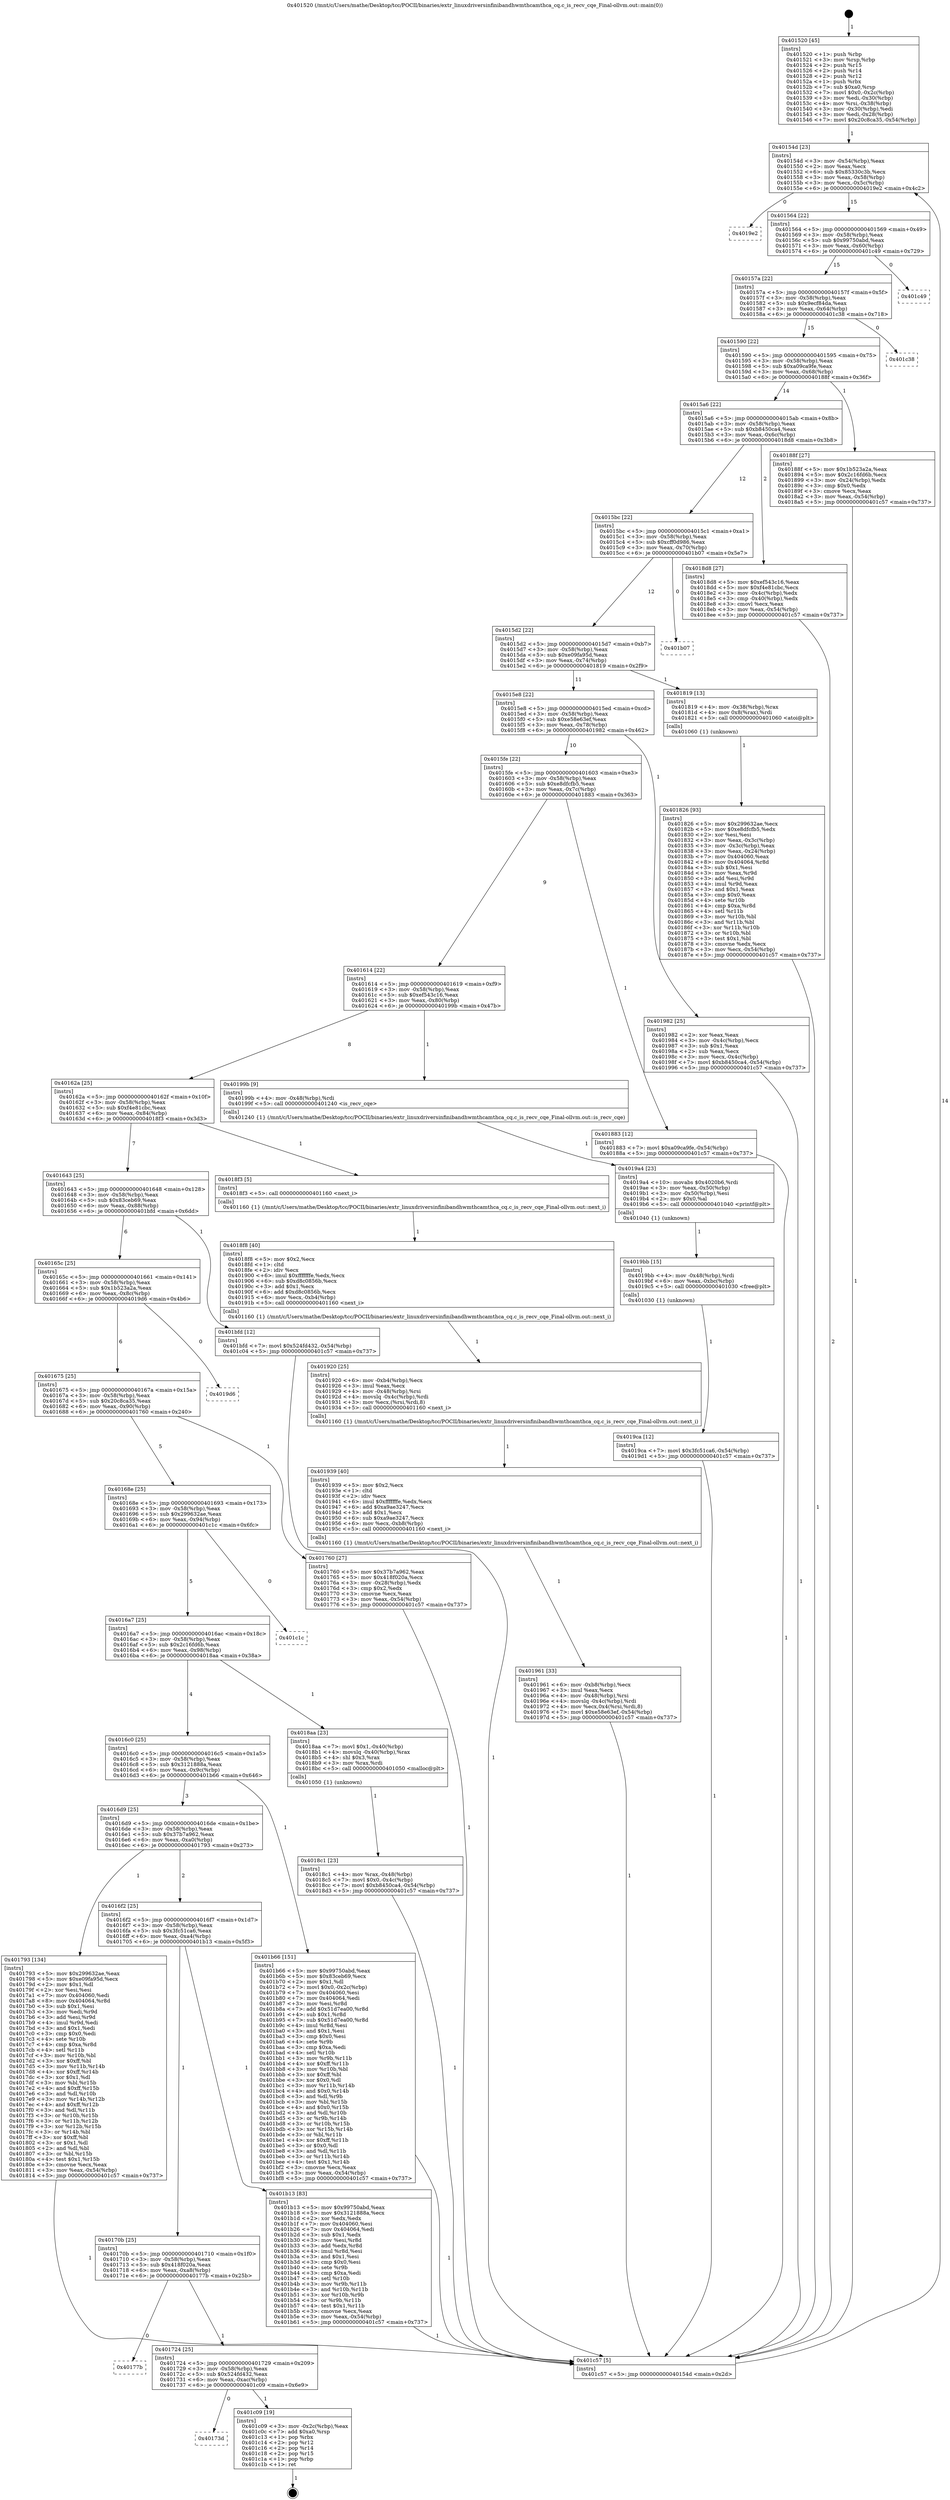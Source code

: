 digraph "0x401520" {
  label = "0x401520 (/mnt/c/Users/mathe/Desktop/tcc/POCII/binaries/extr_linuxdriversinfinibandhwmthcamthca_cq.c_is_recv_cqe_Final-ollvm.out::main(0))"
  labelloc = "t"
  node[shape=record]

  Entry [label="",width=0.3,height=0.3,shape=circle,fillcolor=black,style=filled]
  "0x40154d" [label="{
     0x40154d [23]\l
     | [instrs]\l
     &nbsp;&nbsp;0x40154d \<+3\>: mov -0x54(%rbp),%eax\l
     &nbsp;&nbsp;0x401550 \<+2\>: mov %eax,%ecx\l
     &nbsp;&nbsp;0x401552 \<+6\>: sub $0x85330c3b,%ecx\l
     &nbsp;&nbsp;0x401558 \<+3\>: mov %eax,-0x58(%rbp)\l
     &nbsp;&nbsp;0x40155b \<+3\>: mov %ecx,-0x5c(%rbp)\l
     &nbsp;&nbsp;0x40155e \<+6\>: je 00000000004019e2 \<main+0x4c2\>\l
  }"]
  "0x4019e2" [label="{
     0x4019e2\l
  }", style=dashed]
  "0x401564" [label="{
     0x401564 [22]\l
     | [instrs]\l
     &nbsp;&nbsp;0x401564 \<+5\>: jmp 0000000000401569 \<main+0x49\>\l
     &nbsp;&nbsp;0x401569 \<+3\>: mov -0x58(%rbp),%eax\l
     &nbsp;&nbsp;0x40156c \<+5\>: sub $0x99750abd,%eax\l
     &nbsp;&nbsp;0x401571 \<+3\>: mov %eax,-0x60(%rbp)\l
     &nbsp;&nbsp;0x401574 \<+6\>: je 0000000000401c49 \<main+0x729\>\l
  }"]
  Exit [label="",width=0.3,height=0.3,shape=circle,fillcolor=black,style=filled,peripheries=2]
  "0x401c49" [label="{
     0x401c49\l
  }", style=dashed]
  "0x40157a" [label="{
     0x40157a [22]\l
     | [instrs]\l
     &nbsp;&nbsp;0x40157a \<+5\>: jmp 000000000040157f \<main+0x5f\>\l
     &nbsp;&nbsp;0x40157f \<+3\>: mov -0x58(%rbp),%eax\l
     &nbsp;&nbsp;0x401582 \<+5\>: sub $0x9ecf84da,%eax\l
     &nbsp;&nbsp;0x401587 \<+3\>: mov %eax,-0x64(%rbp)\l
     &nbsp;&nbsp;0x40158a \<+6\>: je 0000000000401c38 \<main+0x718\>\l
  }"]
  "0x40173d" [label="{
     0x40173d\l
  }", style=dashed]
  "0x401c38" [label="{
     0x401c38\l
  }", style=dashed]
  "0x401590" [label="{
     0x401590 [22]\l
     | [instrs]\l
     &nbsp;&nbsp;0x401590 \<+5\>: jmp 0000000000401595 \<main+0x75\>\l
     &nbsp;&nbsp;0x401595 \<+3\>: mov -0x58(%rbp),%eax\l
     &nbsp;&nbsp;0x401598 \<+5\>: sub $0xa09ca9fe,%eax\l
     &nbsp;&nbsp;0x40159d \<+3\>: mov %eax,-0x68(%rbp)\l
     &nbsp;&nbsp;0x4015a0 \<+6\>: je 000000000040188f \<main+0x36f\>\l
  }"]
  "0x401c09" [label="{
     0x401c09 [19]\l
     | [instrs]\l
     &nbsp;&nbsp;0x401c09 \<+3\>: mov -0x2c(%rbp),%eax\l
     &nbsp;&nbsp;0x401c0c \<+7\>: add $0xa0,%rsp\l
     &nbsp;&nbsp;0x401c13 \<+1\>: pop %rbx\l
     &nbsp;&nbsp;0x401c14 \<+2\>: pop %r12\l
     &nbsp;&nbsp;0x401c16 \<+2\>: pop %r14\l
     &nbsp;&nbsp;0x401c18 \<+2\>: pop %r15\l
     &nbsp;&nbsp;0x401c1a \<+1\>: pop %rbp\l
     &nbsp;&nbsp;0x401c1b \<+1\>: ret\l
  }"]
  "0x40188f" [label="{
     0x40188f [27]\l
     | [instrs]\l
     &nbsp;&nbsp;0x40188f \<+5\>: mov $0x1b523a2a,%eax\l
     &nbsp;&nbsp;0x401894 \<+5\>: mov $0x2c16fd6b,%ecx\l
     &nbsp;&nbsp;0x401899 \<+3\>: mov -0x24(%rbp),%edx\l
     &nbsp;&nbsp;0x40189c \<+3\>: cmp $0x0,%edx\l
     &nbsp;&nbsp;0x40189f \<+3\>: cmove %ecx,%eax\l
     &nbsp;&nbsp;0x4018a2 \<+3\>: mov %eax,-0x54(%rbp)\l
     &nbsp;&nbsp;0x4018a5 \<+5\>: jmp 0000000000401c57 \<main+0x737\>\l
  }"]
  "0x4015a6" [label="{
     0x4015a6 [22]\l
     | [instrs]\l
     &nbsp;&nbsp;0x4015a6 \<+5\>: jmp 00000000004015ab \<main+0x8b\>\l
     &nbsp;&nbsp;0x4015ab \<+3\>: mov -0x58(%rbp),%eax\l
     &nbsp;&nbsp;0x4015ae \<+5\>: sub $0xb8450ca4,%eax\l
     &nbsp;&nbsp;0x4015b3 \<+3\>: mov %eax,-0x6c(%rbp)\l
     &nbsp;&nbsp;0x4015b6 \<+6\>: je 00000000004018d8 \<main+0x3b8\>\l
  }"]
  "0x401724" [label="{
     0x401724 [25]\l
     | [instrs]\l
     &nbsp;&nbsp;0x401724 \<+5\>: jmp 0000000000401729 \<main+0x209\>\l
     &nbsp;&nbsp;0x401729 \<+3\>: mov -0x58(%rbp),%eax\l
     &nbsp;&nbsp;0x40172c \<+5\>: sub $0x524fd432,%eax\l
     &nbsp;&nbsp;0x401731 \<+6\>: mov %eax,-0xac(%rbp)\l
     &nbsp;&nbsp;0x401737 \<+6\>: je 0000000000401c09 \<main+0x6e9\>\l
  }"]
  "0x4018d8" [label="{
     0x4018d8 [27]\l
     | [instrs]\l
     &nbsp;&nbsp;0x4018d8 \<+5\>: mov $0xef543c16,%eax\l
     &nbsp;&nbsp;0x4018dd \<+5\>: mov $0xf4e81cbc,%ecx\l
     &nbsp;&nbsp;0x4018e2 \<+3\>: mov -0x4c(%rbp),%edx\l
     &nbsp;&nbsp;0x4018e5 \<+3\>: cmp -0x40(%rbp),%edx\l
     &nbsp;&nbsp;0x4018e8 \<+3\>: cmovl %ecx,%eax\l
     &nbsp;&nbsp;0x4018eb \<+3\>: mov %eax,-0x54(%rbp)\l
     &nbsp;&nbsp;0x4018ee \<+5\>: jmp 0000000000401c57 \<main+0x737\>\l
  }"]
  "0x4015bc" [label="{
     0x4015bc [22]\l
     | [instrs]\l
     &nbsp;&nbsp;0x4015bc \<+5\>: jmp 00000000004015c1 \<main+0xa1\>\l
     &nbsp;&nbsp;0x4015c1 \<+3\>: mov -0x58(%rbp),%eax\l
     &nbsp;&nbsp;0x4015c4 \<+5\>: sub $0xcff0d986,%eax\l
     &nbsp;&nbsp;0x4015c9 \<+3\>: mov %eax,-0x70(%rbp)\l
     &nbsp;&nbsp;0x4015cc \<+6\>: je 0000000000401b07 \<main+0x5e7\>\l
  }"]
  "0x40177b" [label="{
     0x40177b\l
  }", style=dashed]
  "0x401b07" [label="{
     0x401b07\l
  }", style=dashed]
  "0x4015d2" [label="{
     0x4015d2 [22]\l
     | [instrs]\l
     &nbsp;&nbsp;0x4015d2 \<+5\>: jmp 00000000004015d7 \<main+0xb7\>\l
     &nbsp;&nbsp;0x4015d7 \<+3\>: mov -0x58(%rbp),%eax\l
     &nbsp;&nbsp;0x4015da \<+5\>: sub $0xe09fa95d,%eax\l
     &nbsp;&nbsp;0x4015df \<+3\>: mov %eax,-0x74(%rbp)\l
     &nbsp;&nbsp;0x4015e2 \<+6\>: je 0000000000401819 \<main+0x2f9\>\l
  }"]
  "0x40170b" [label="{
     0x40170b [25]\l
     | [instrs]\l
     &nbsp;&nbsp;0x40170b \<+5\>: jmp 0000000000401710 \<main+0x1f0\>\l
     &nbsp;&nbsp;0x401710 \<+3\>: mov -0x58(%rbp),%eax\l
     &nbsp;&nbsp;0x401713 \<+5\>: sub $0x418f020a,%eax\l
     &nbsp;&nbsp;0x401718 \<+6\>: mov %eax,-0xa8(%rbp)\l
     &nbsp;&nbsp;0x40171e \<+6\>: je 000000000040177b \<main+0x25b\>\l
  }"]
  "0x401819" [label="{
     0x401819 [13]\l
     | [instrs]\l
     &nbsp;&nbsp;0x401819 \<+4\>: mov -0x38(%rbp),%rax\l
     &nbsp;&nbsp;0x40181d \<+4\>: mov 0x8(%rax),%rdi\l
     &nbsp;&nbsp;0x401821 \<+5\>: call 0000000000401060 \<atoi@plt\>\l
     | [calls]\l
     &nbsp;&nbsp;0x401060 \{1\} (unknown)\l
  }"]
  "0x4015e8" [label="{
     0x4015e8 [22]\l
     | [instrs]\l
     &nbsp;&nbsp;0x4015e8 \<+5\>: jmp 00000000004015ed \<main+0xcd\>\l
     &nbsp;&nbsp;0x4015ed \<+3\>: mov -0x58(%rbp),%eax\l
     &nbsp;&nbsp;0x4015f0 \<+5\>: sub $0xe58e63ef,%eax\l
     &nbsp;&nbsp;0x4015f5 \<+3\>: mov %eax,-0x78(%rbp)\l
     &nbsp;&nbsp;0x4015f8 \<+6\>: je 0000000000401982 \<main+0x462\>\l
  }"]
  "0x401b13" [label="{
     0x401b13 [83]\l
     | [instrs]\l
     &nbsp;&nbsp;0x401b13 \<+5\>: mov $0x99750abd,%eax\l
     &nbsp;&nbsp;0x401b18 \<+5\>: mov $0x3121888a,%ecx\l
     &nbsp;&nbsp;0x401b1d \<+2\>: xor %edx,%edx\l
     &nbsp;&nbsp;0x401b1f \<+7\>: mov 0x404060,%esi\l
     &nbsp;&nbsp;0x401b26 \<+7\>: mov 0x404064,%edi\l
     &nbsp;&nbsp;0x401b2d \<+3\>: sub $0x1,%edx\l
     &nbsp;&nbsp;0x401b30 \<+3\>: mov %esi,%r8d\l
     &nbsp;&nbsp;0x401b33 \<+3\>: add %edx,%r8d\l
     &nbsp;&nbsp;0x401b36 \<+4\>: imul %r8d,%esi\l
     &nbsp;&nbsp;0x401b3a \<+3\>: and $0x1,%esi\l
     &nbsp;&nbsp;0x401b3d \<+3\>: cmp $0x0,%esi\l
     &nbsp;&nbsp;0x401b40 \<+4\>: sete %r9b\l
     &nbsp;&nbsp;0x401b44 \<+3\>: cmp $0xa,%edi\l
     &nbsp;&nbsp;0x401b47 \<+4\>: setl %r10b\l
     &nbsp;&nbsp;0x401b4b \<+3\>: mov %r9b,%r11b\l
     &nbsp;&nbsp;0x401b4e \<+3\>: and %r10b,%r11b\l
     &nbsp;&nbsp;0x401b51 \<+3\>: xor %r10b,%r9b\l
     &nbsp;&nbsp;0x401b54 \<+3\>: or %r9b,%r11b\l
     &nbsp;&nbsp;0x401b57 \<+4\>: test $0x1,%r11b\l
     &nbsp;&nbsp;0x401b5b \<+3\>: cmovne %ecx,%eax\l
     &nbsp;&nbsp;0x401b5e \<+3\>: mov %eax,-0x54(%rbp)\l
     &nbsp;&nbsp;0x401b61 \<+5\>: jmp 0000000000401c57 \<main+0x737\>\l
  }"]
  "0x401982" [label="{
     0x401982 [25]\l
     | [instrs]\l
     &nbsp;&nbsp;0x401982 \<+2\>: xor %eax,%eax\l
     &nbsp;&nbsp;0x401984 \<+3\>: mov -0x4c(%rbp),%ecx\l
     &nbsp;&nbsp;0x401987 \<+3\>: sub $0x1,%eax\l
     &nbsp;&nbsp;0x40198a \<+2\>: sub %eax,%ecx\l
     &nbsp;&nbsp;0x40198c \<+3\>: mov %ecx,-0x4c(%rbp)\l
     &nbsp;&nbsp;0x40198f \<+7\>: movl $0xb8450ca4,-0x54(%rbp)\l
     &nbsp;&nbsp;0x401996 \<+5\>: jmp 0000000000401c57 \<main+0x737\>\l
  }"]
  "0x4015fe" [label="{
     0x4015fe [22]\l
     | [instrs]\l
     &nbsp;&nbsp;0x4015fe \<+5\>: jmp 0000000000401603 \<main+0xe3\>\l
     &nbsp;&nbsp;0x401603 \<+3\>: mov -0x58(%rbp),%eax\l
     &nbsp;&nbsp;0x401606 \<+5\>: sub $0xe8dfcfb5,%eax\l
     &nbsp;&nbsp;0x40160b \<+3\>: mov %eax,-0x7c(%rbp)\l
     &nbsp;&nbsp;0x40160e \<+6\>: je 0000000000401883 \<main+0x363\>\l
  }"]
  "0x4019ca" [label="{
     0x4019ca [12]\l
     | [instrs]\l
     &nbsp;&nbsp;0x4019ca \<+7\>: movl $0x3fc51ca6,-0x54(%rbp)\l
     &nbsp;&nbsp;0x4019d1 \<+5\>: jmp 0000000000401c57 \<main+0x737\>\l
  }"]
  "0x401883" [label="{
     0x401883 [12]\l
     | [instrs]\l
     &nbsp;&nbsp;0x401883 \<+7\>: movl $0xa09ca9fe,-0x54(%rbp)\l
     &nbsp;&nbsp;0x40188a \<+5\>: jmp 0000000000401c57 \<main+0x737\>\l
  }"]
  "0x401614" [label="{
     0x401614 [22]\l
     | [instrs]\l
     &nbsp;&nbsp;0x401614 \<+5\>: jmp 0000000000401619 \<main+0xf9\>\l
     &nbsp;&nbsp;0x401619 \<+3\>: mov -0x58(%rbp),%eax\l
     &nbsp;&nbsp;0x40161c \<+5\>: sub $0xef543c16,%eax\l
     &nbsp;&nbsp;0x401621 \<+3\>: mov %eax,-0x80(%rbp)\l
     &nbsp;&nbsp;0x401624 \<+6\>: je 000000000040199b \<main+0x47b\>\l
  }"]
  "0x4019bb" [label="{
     0x4019bb [15]\l
     | [instrs]\l
     &nbsp;&nbsp;0x4019bb \<+4\>: mov -0x48(%rbp),%rdi\l
     &nbsp;&nbsp;0x4019bf \<+6\>: mov %eax,-0xbc(%rbp)\l
     &nbsp;&nbsp;0x4019c5 \<+5\>: call 0000000000401030 \<free@plt\>\l
     | [calls]\l
     &nbsp;&nbsp;0x401030 \{1\} (unknown)\l
  }"]
  "0x40199b" [label="{
     0x40199b [9]\l
     | [instrs]\l
     &nbsp;&nbsp;0x40199b \<+4\>: mov -0x48(%rbp),%rdi\l
     &nbsp;&nbsp;0x40199f \<+5\>: call 0000000000401240 \<is_recv_cqe\>\l
     | [calls]\l
     &nbsp;&nbsp;0x401240 \{1\} (/mnt/c/Users/mathe/Desktop/tcc/POCII/binaries/extr_linuxdriversinfinibandhwmthcamthca_cq.c_is_recv_cqe_Final-ollvm.out::is_recv_cqe)\l
  }"]
  "0x40162a" [label="{
     0x40162a [25]\l
     | [instrs]\l
     &nbsp;&nbsp;0x40162a \<+5\>: jmp 000000000040162f \<main+0x10f\>\l
     &nbsp;&nbsp;0x40162f \<+3\>: mov -0x58(%rbp),%eax\l
     &nbsp;&nbsp;0x401632 \<+5\>: sub $0xf4e81cbc,%eax\l
     &nbsp;&nbsp;0x401637 \<+6\>: mov %eax,-0x84(%rbp)\l
     &nbsp;&nbsp;0x40163d \<+6\>: je 00000000004018f3 \<main+0x3d3\>\l
  }"]
  "0x4019a4" [label="{
     0x4019a4 [23]\l
     | [instrs]\l
     &nbsp;&nbsp;0x4019a4 \<+10\>: movabs $0x4020b6,%rdi\l
     &nbsp;&nbsp;0x4019ae \<+3\>: mov %eax,-0x50(%rbp)\l
     &nbsp;&nbsp;0x4019b1 \<+3\>: mov -0x50(%rbp),%esi\l
     &nbsp;&nbsp;0x4019b4 \<+2\>: mov $0x0,%al\l
     &nbsp;&nbsp;0x4019b6 \<+5\>: call 0000000000401040 \<printf@plt\>\l
     | [calls]\l
     &nbsp;&nbsp;0x401040 \{1\} (unknown)\l
  }"]
  "0x4018f3" [label="{
     0x4018f3 [5]\l
     | [instrs]\l
     &nbsp;&nbsp;0x4018f3 \<+5\>: call 0000000000401160 \<next_i\>\l
     | [calls]\l
     &nbsp;&nbsp;0x401160 \{1\} (/mnt/c/Users/mathe/Desktop/tcc/POCII/binaries/extr_linuxdriversinfinibandhwmthcamthca_cq.c_is_recv_cqe_Final-ollvm.out::next_i)\l
  }"]
  "0x401643" [label="{
     0x401643 [25]\l
     | [instrs]\l
     &nbsp;&nbsp;0x401643 \<+5\>: jmp 0000000000401648 \<main+0x128\>\l
     &nbsp;&nbsp;0x401648 \<+3\>: mov -0x58(%rbp),%eax\l
     &nbsp;&nbsp;0x40164b \<+5\>: sub $0x83ceb69,%eax\l
     &nbsp;&nbsp;0x401650 \<+6\>: mov %eax,-0x88(%rbp)\l
     &nbsp;&nbsp;0x401656 \<+6\>: je 0000000000401bfd \<main+0x6dd\>\l
  }"]
  "0x401961" [label="{
     0x401961 [33]\l
     | [instrs]\l
     &nbsp;&nbsp;0x401961 \<+6\>: mov -0xb8(%rbp),%ecx\l
     &nbsp;&nbsp;0x401967 \<+3\>: imul %eax,%ecx\l
     &nbsp;&nbsp;0x40196a \<+4\>: mov -0x48(%rbp),%rsi\l
     &nbsp;&nbsp;0x40196e \<+4\>: movslq -0x4c(%rbp),%rdi\l
     &nbsp;&nbsp;0x401972 \<+4\>: mov %ecx,0x4(%rsi,%rdi,8)\l
     &nbsp;&nbsp;0x401976 \<+7\>: movl $0xe58e63ef,-0x54(%rbp)\l
     &nbsp;&nbsp;0x40197d \<+5\>: jmp 0000000000401c57 \<main+0x737\>\l
  }"]
  "0x401bfd" [label="{
     0x401bfd [12]\l
     | [instrs]\l
     &nbsp;&nbsp;0x401bfd \<+7\>: movl $0x524fd432,-0x54(%rbp)\l
     &nbsp;&nbsp;0x401c04 \<+5\>: jmp 0000000000401c57 \<main+0x737\>\l
  }"]
  "0x40165c" [label="{
     0x40165c [25]\l
     | [instrs]\l
     &nbsp;&nbsp;0x40165c \<+5\>: jmp 0000000000401661 \<main+0x141\>\l
     &nbsp;&nbsp;0x401661 \<+3\>: mov -0x58(%rbp),%eax\l
     &nbsp;&nbsp;0x401664 \<+5\>: sub $0x1b523a2a,%eax\l
     &nbsp;&nbsp;0x401669 \<+6\>: mov %eax,-0x8c(%rbp)\l
     &nbsp;&nbsp;0x40166f \<+6\>: je 00000000004019d6 \<main+0x4b6\>\l
  }"]
  "0x401939" [label="{
     0x401939 [40]\l
     | [instrs]\l
     &nbsp;&nbsp;0x401939 \<+5\>: mov $0x2,%ecx\l
     &nbsp;&nbsp;0x40193e \<+1\>: cltd\l
     &nbsp;&nbsp;0x40193f \<+2\>: idiv %ecx\l
     &nbsp;&nbsp;0x401941 \<+6\>: imul $0xfffffffe,%edx,%ecx\l
     &nbsp;&nbsp;0x401947 \<+6\>: add $0xa9ae3247,%ecx\l
     &nbsp;&nbsp;0x40194d \<+3\>: add $0x1,%ecx\l
     &nbsp;&nbsp;0x401950 \<+6\>: sub $0xa9ae3247,%ecx\l
     &nbsp;&nbsp;0x401956 \<+6\>: mov %ecx,-0xb8(%rbp)\l
     &nbsp;&nbsp;0x40195c \<+5\>: call 0000000000401160 \<next_i\>\l
     | [calls]\l
     &nbsp;&nbsp;0x401160 \{1\} (/mnt/c/Users/mathe/Desktop/tcc/POCII/binaries/extr_linuxdriversinfinibandhwmthcamthca_cq.c_is_recv_cqe_Final-ollvm.out::next_i)\l
  }"]
  "0x4019d6" [label="{
     0x4019d6\l
  }", style=dashed]
  "0x401675" [label="{
     0x401675 [25]\l
     | [instrs]\l
     &nbsp;&nbsp;0x401675 \<+5\>: jmp 000000000040167a \<main+0x15a\>\l
     &nbsp;&nbsp;0x40167a \<+3\>: mov -0x58(%rbp),%eax\l
     &nbsp;&nbsp;0x40167d \<+5\>: sub $0x20c8ca35,%eax\l
     &nbsp;&nbsp;0x401682 \<+6\>: mov %eax,-0x90(%rbp)\l
     &nbsp;&nbsp;0x401688 \<+6\>: je 0000000000401760 \<main+0x240\>\l
  }"]
  "0x401920" [label="{
     0x401920 [25]\l
     | [instrs]\l
     &nbsp;&nbsp;0x401920 \<+6\>: mov -0xb4(%rbp),%ecx\l
     &nbsp;&nbsp;0x401926 \<+3\>: imul %eax,%ecx\l
     &nbsp;&nbsp;0x401929 \<+4\>: mov -0x48(%rbp),%rsi\l
     &nbsp;&nbsp;0x40192d \<+4\>: movslq -0x4c(%rbp),%rdi\l
     &nbsp;&nbsp;0x401931 \<+3\>: mov %ecx,(%rsi,%rdi,8)\l
     &nbsp;&nbsp;0x401934 \<+5\>: call 0000000000401160 \<next_i\>\l
     | [calls]\l
     &nbsp;&nbsp;0x401160 \{1\} (/mnt/c/Users/mathe/Desktop/tcc/POCII/binaries/extr_linuxdriversinfinibandhwmthcamthca_cq.c_is_recv_cqe_Final-ollvm.out::next_i)\l
  }"]
  "0x401760" [label="{
     0x401760 [27]\l
     | [instrs]\l
     &nbsp;&nbsp;0x401760 \<+5\>: mov $0x37b7a962,%eax\l
     &nbsp;&nbsp;0x401765 \<+5\>: mov $0x418f020a,%ecx\l
     &nbsp;&nbsp;0x40176a \<+3\>: mov -0x28(%rbp),%edx\l
     &nbsp;&nbsp;0x40176d \<+3\>: cmp $0x2,%edx\l
     &nbsp;&nbsp;0x401770 \<+3\>: cmovne %ecx,%eax\l
     &nbsp;&nbsp;0x401773 \<+3\>: mov %eax,-0x54(%rbp)\l
     &nbsp;&nbsp;0x401776 \<+5\>: jmp 0000000000401c57 \<main+0x737\>\l
  }"]
  "0x40168e" [label="{
     0x40168e [25]\l
     | [instrs]\l
     &nbsp;&nbsp;0x40168e \<+5\>: jmp 0000000000401693 \<main+0x173\>\l
     &nbsp;&nbsp;0x401693 \<+3\>: mov -0x58(%rbp),%eax\l
     &nbsp;&nbsp;0x401696 \<+5\>: sub $0x299632ae,%eax\l
     &nbsp;&nbsp;0x40169b \<+6\>: mov %eax,-0x94(%rbp)\l
     &nbsp;&nbsp;0x4016a1 \<+6\>: je 0000000000401c1c \<main+0x6fc\>\l
  }"]
  "0x401c57" [label="{
     0x401c57 [5]\l
     | [instrs]\l
     &nbsp;&nbsp;0x401c57 \<+5\>: jmp 000000000040154d \<main+0x2d\>\l
  }"]
  "0x401520" [label="{
     0x401520 [45]\l
     | [instrs]\l
     &nbsp;&nbsp;0x401520 \<+1\>: push %rbp\l
     &nbsp;&nbsp;0x401521 \<+3\>: mov %rsp,%rbp\l
     &nbsp;&nbsp;0x401524 \<+2\>: push %r15\l
     &nbsp;&nbsp;0x401526 \<+2\>: push %r14\l
     &nbsp;&nbsp;0x401528 \<+2\>: push %r12\l
     &nbsp;&nbsp;0x40152a \<+1\>: push %rbx\l
     &nbsp;&nbsp;0x40152b \<+7\>: sub $0xa0,%rsp\l
     &nbsp;&nbsp;0x401532 \<+7\>: movl $0x0,-0x2c(%rbp)\l
     &nbsp;&nbsp;0x401539 \<+3\>: mov %edi,-0x30(%rbp)\l
     &nbsp;&nbsp;0x40153c \<+4\>: mov %rsi,-0x38(%rbp)\l
     &nbsp;&nbsp;0x401540 \<+3\>: mov -0x30(%rbp),%edi\l
     &nbsp;&nbsp;0x401543 \<+3\>: mov %edi,-0x28(%rbp)\l
     &nbsp;&nbsp;0x401546 \<+7\>: movl $0x20c8ca35,-0x54(%rbp)\l
  }"]
  "0x4018f8" [label="{
     0x4018f8 [40]\l
     | [instrs]\l
     &nbsp;&nbsp;0x4018f8 \<+5\>: mov $0x2,%ecx\l
     &nbsp;&nbsp;0x4018fd \<+1\>: cltd\l
     &nbsp;&nbsp;0x4018fe \<+2\>: idiv %ecx\l
     &nbsp;&nbsp;0x401900 \<+6\>: imul $0xfffffffe,%edx,%ecx\l
     &nbsp;&nbsp;0x401906 \<+6\>: sub $0xd8c0856b,%ecx\l
     &nbsp;&nbsp;0x40190c \<+3\>: add $0x1,%ecx\l
     &nbsp;&nbsp;0x40190f \<+6\>: add $0xd8c0856b,%ecx\l
     &nbsp;&nbsp;0x401915 \<+6\>: mov %ecx,-0xb4(%rbp)\l
     &nbsp;&nbsp;0x40191b \<+5\>: call 0000000000401160 \<next_i\>\l
     | [calls]\l
     &nbsp;&nbsp;0x401160 \{1\} (/mnt/c/Users/mathe/Desktop/tcc/POCII/binaries/extr_linuxdriversinfinibandhwmthcamthca_cq.c_is_recv_cqe_Final-ollvm.out::next_i)\l
  }"]
  "0x401c1c" [label="{
     0x401c1c\l
  }", style=dashed]
  "0x4016a7" [label="{
     0x4016a7 [25]\l
     | [instrs]\l
     &nbsp;&nbsp;0x4016a7 \<+5\>: jmp 00000000004016ac \<main+0x18c\>\l
     &nbsp;&nbsp;0x4016ac \<+3\>: mov -0x58(%rbp),%eax\l
     &nbsp;&nbsp;0x4016af \<+5\>: sub $0x2c16fd6b,%eax\l
     &nbsp;&nbsp;0x4016b4 \<+6\>: mov %eax,-0x98(%rbp)\l
     &nbsp;&nbsp;0x4016ba \<+6\>: je 00000000004018aa \<main+0x38a\>\l
  }"]
  "0x4018c1" [label="{
     0x4018c1 [23]\l
     | [instrs]\l
     &nbsp;&nbsp;0x4018c1 \<+4\>: mov %rax,-0x48(%rbp)\l
     &nbsp;&nbsp;0x4018c5 \<+7\>: movl $0x0,-0x4c(%rbp)\l
     &nbsp;&nbsp;0x4018cc \<+7\>: movl $0xb8450ca4,-0x54(%rbp)\l
     &nbsp;&nbsp;0x4018d3 \<+5\>: jmp 0000000000401c57 \<main+0x737\>\l
  }"]
  "0x4018aa" [label="{
     0x4018aa [23]\l
     | [instrs]\l
     &nbsp;&nbsp;0x4018aa \<+7\>: movl $0x1,-0x40(%rbp)\l
     &nbsp;&nbsp;0x4018b1 \<+4\>: movslq -0x40(%rbp),%rax\l
     &nbsp;&nbsp;0x4018b5 \<+4\>: shl $0x3,%rax\l
     &nbsp;&nbsp;0x4018b9 \<+3\>: mov %rax,%rdi\l
     &nbsp;&nbsp;0x4018bc \<+5\>: call 0000000000401050 \<malloc@plt\>\l
     | [calls]\l
     &nbsp;&nbsp;0x401050 \{1\} (unknown)\l
  }"]
  "0x4016c0" [label="{
     0x4016c0 [25]\l
     | [instrs]\l
     &nbsp;&nbsp;0x4016c0 \<+5\>: jmp 00000000004016c5 \<main+0x1a5\>\l
     &nbsp;&nbsp;0x4016c5 \<+3\>: mov -0x58(%rbp),%eax\l
     &nbsp;&nbsp;0x4016c8 \<+5\>: sub $0x3121888a,%eax\l
     &nbsp;&nbsp;0x4016cd \<+6\>: mov %eax,-0x9c(%rbp)\l
     &nbsp;&nbsp;0x4016d3 \<+6\>: je 0000000000401b66 \<main+0x646\>\l
  }"]
  "0x401826" [label="{
     0x401826 [93]\l
     | [instrs]\l
     &nbsp;&nbsp;0x401826 \<+5\>: mov $0x299632ae,%ecx\l
     &nbsp;&nbsp;0x40182b \<+5\>: mov $0xe8dfcfb5,%edx\l
     &nbsp;&nbsp;0x401830 \<+2\>: xor %esi,%esi\l
     &nbsp;&nbsp;0x401832 \<+3\>: mov %eax,-0x3c(%rbp)\l
     &nbsp;&nbsp;0x401835 \<+3\>: mov -0x3c(%rbp),%eax\l
     &nbsp;&nbsp;0x401838 \<+3\>: mov %eax,-0x24(%rbp)\l
     &nbsp;&nbsp;0x40183b \<+7\>: mov 0x404060,%eax\l
     &nbsp;&nbsp;0x401842 \<+8\>: mov 0x404064,%r8d\l
     &nbsp;&nbsp;0x40184a \<+3\>: sub $0x1,%esi\l
     &nbsp;&nbsp;0x40184d \<+3\>: mov %eax,%r9d\l
     &nbsp;&nbsp;0x401850 \<+3\>: add %esi,%r9d\l
     &nbsp;&nbsp;0x401853 \<+4\>: imul %r9d,%eax\l
     &nbsp;&nbsp;0x401857 \<+3\>: and $0x1,%eax\l
     &nbsp;&nbsp;0x40185a \<+3\>: cmp $0x0,%eax\l
     &nbsp;&nbsp;0x40185d \<+4\>: sete %r10b\l
     &nbsp;&nbsp;0x401861 \<+4\>: cmp $0xa,%r8d\l
     &nbsp;&nbsp;0x401865 \<+4\>: setl %r11b\l
     &nbsp;&nbsp;0x401869 \<+3\>: mov %r10b,%bl\l
     &nbsp;&nbsp;0x40186c \<+3\>: and %r11b,%bl\l
     &nbsp;&nbsp;0x40186f \<+3\>: xor %r11b,%r10b\l
     &nbsp;&nbsp;0x401872 \<+3\>: or %r10b,%bl\l
     &nbsp;&nbsp;0x401875 \<+3\>: test $0x1,%bl\l
     &nbsp;&nbsp;0x401878 \<+3\>: cmovne %edx,%ecx\l
     &nbsp;&nbsp;0x40187b \<+3\>: mov %ecx,-0x54(%rbp)\l
     &nbsp;&nbsp;0x40187e \<+5\>: jmp 0000000000401c57 \<main+0x737\>\l
  }"]
  "0x401b66" [label="{
     0x401b66 [151]\l
     | [instrs]\l
     &nbsp;&nbsp;0x401b66 \<+5\>: mov $0x99750abd,%eax\l
     &nbsp;&nbsp;0x401b6b \<+5\>: mov $0x83ceb69,%ecx\l
     &nbsp;&nbsp;0x401b70 \<+2\>: mov $0x1,%dl\l
     &nbsp;&nbsp;0x401b72 \<+7\>: movl $0x0,-0x2c(%rbp)\l
     &nbsp;&nbsp;0x401b79 \<+7\>: mov 0x404060,%esi\l
     &nbsp;&nbsp;0x401b80 \<+7\>: mov 0x404064,%edi\l
     &nbsp;&nbsp;0x401b87 \<+3\>: mov %esi,%r8d\l
     &nbsp;&nbsp;0x401b8a \<+7\>: add $0x51d7ea00,%r8d\l
     &nbsp;&nbsp;0x401b91 \<+4\>: sub $0x1,%r8d\l
     &nbsp;&nbsp;0x401b95 \<+7\>: sub $0x51d7ea00,%r8d\l
     &nbsp;&nbsp;0x401b9c \<+4\>: imul %r8d,%esi\l
     &nbsp;&nbsp;0x401ba0 \<+3\>: and $0x1,%esi\l
     &nbsp;&nbsp;0x401ba3 \<+3\>: cmp $0x0,%esi\l
     &nbsp;&nbsp;0x401ba6 \<+4\>: sete %r9b\l
     &nbsp;&nbsp;0x401baa \<+3\>: cmp $0xa,%edi\l
     &nbsp;&nbsp;0x401bad \<+4\>: setl %r10b\l
     &nbsp;&nbsp;0x401bb1 \<+3\>: mov %r9b,%r11b\l
     &nbsp;&nbsp;0x401bb4 \<+4\>: xor $0xff,%r11b\l
     &nbsp;&nbsp;0x401bb8 \<+3\>: mov %r10b,%bl\l
     &nbsp;&nbsp;0x401bbb \<+3\>: xor $0xff,%bl\l
     &nbsp;&nbsp;0x401bbe \<+3\>: xor $0x0,%dl\l
     &nbsp;&nbsp;0x401bc1 \<+3\>: mov %r11b,%r14b\l
     &nbsp;&nbsp;0x401bc4 \<+4\>: and $0x0,%r14b\l
     &nbsp;&nbsp;0x401bc8 \<+3\>: and %dl,%r9b\l
     &nbsp;&nbsp;0x401bcb \<+3\>: mov %bl,%r15b\l
     &nbsp;&nbsp;0x401bce \<+4\>: and $0x0,%r15b\l
     &nbsp;&nbsp;0x401bd2 \<+3\>: and %dl,%r10b\l
     &nbsp;&nbsp;0x401bd5 \<+3\>: or %r9b,%r14b\l
     &nbsp;&nbsp;0x401bd8 \<+3\>: or %r10b,%r15b\l
     &nbsp;&nbsp;0x401bdb \<+3\>: xor %r15b,%r14b\l
     &nbsp;&nbsp;0x401bde \<+3\>: or %bl,%r11b\l
     &nbsp;&nbsp;0x401be1 \<+4\>: xor $0xff,%r11b\l
     &nbsp;&nbsp;0x401be5 \<+3\>: or $0x0,%dl\l
     &nbsp;&nbsp;0x401be8 \<+3\>: and %dl,%r11b\l
     &nbsp;&nbsp;0x401beb \<+3\>: or %r11b,%r14b\l
     &nbsp;&nbsp;0x401bee \<+4\>: test $0x1,%r14b\l
     &nbsp;&nbsp;0x401bf2 \<+3\>: cmovne %ecx,%eax\l
     &nbsp;&nbsp;0x401bf5 \<+3\>: mov %eax,-0x54(%rbp)\l
     &nbsp;&nbsp;0x401bf8 \<+5\>: jmp 0000000000401c57 \<main+0x737\>\l
  }"]
  "0x4016d9" [label="{
     0x4016d9 [25]\l
     | [instrs]\l
     &nbsp;&nbsp;0x4016d9 \<+5\>: jmp 00000000004016de \<main+0x1be\>\l
     &nbsp;&nbsp;0x4016de \<+3\>: mov -0x58(%rbp),%eax\l
     &nbsp;&nbsp;0x4016e1 \<+5\>: sub $0x37b7a962,%eax\l
     &nbsp;&nbsp;0x4016e6 \<+6\>: mov %eax,-0xa0(%rbp)\l
     &nbsp;&nbsp;0x4016ec \<+6\>: je 0000000000401793 \<main+0x273\>\l
  }"]
  "0x4016f2" [label="{
     0x4016f2 [25]\l
     | [instrs]\l
     &nbsp;&nbsp;0x4016f2 \<+5\>: jmp 00000000004016f7 \<main+0x1d7\>\l
     &nbsp;&nbsp;0x4016f7 \<+3\>: mov -0x58(%rbp),%eax\l
     &nbsp;&nbsp;0x4016fa \<+5\>: sub $0x3fc51ca6,%eax\l
     &nbsp;&nbsp;0x4016ff \<+6\>: mov %eax,-0xa4(%rbp)\l
     &nbsp;&nbsp;0x401705 \<+6\>: je 0000000000401b13 \<main+0x5f3\>\l
  }"]
  "0x401793" [label="{
     0x401793 [134]\l
     | [instrs]\l
     &nbsp;&nbsp;0x401793 \<+5\>: mov $0x299632ae,%eax\l
     &nbsp;&nbsp;0x401798 \<+5\>: mov $0xe09fa95d,%ecx\l
     &nbsp;&nbsp;0x40179d \<+2\>: mov $0x1,%dl\l
     &nbsp;&nbsp;0x40179f \<+2\>: xor %esi,%esi\l
     &nbsp;&nbsp;0x4017a1 \<+7\>: mov 0x404060,%edi\l
     &nbsp;&nbsp;0x4017a8 \<+8\>: mov 0x404064,%r8d\l
     &nbsp;&nbsp;0x4017b0 \<+3\>: sub $0x1,%esi\l
     &nbsp;&nbsp;0x4017b3 \<+3\>: mov %edi,%r9d\l
     &nbsp;&nbsp;0x4017b6 \<+3\>: add %esi,%r9d\l
     &nbsp;&nbsp;0x4017b9 \<+4\>: imul %r9d,%edi\l
     &nbsp;&nbsp;0x4017bd \<+3\>: and $0x1,%edi\l
     &nbsp;&nbsp;0x4017c0 \<+3\>: cmp $0x0,%edi\l
     &nbsp;&nbsp;0x4017c3 \<+4\>: sete %r10b\l
     &nbsp;&nbsp;0x4017c7 \<+4\>: cmp $0xa,%r8d\l
     &nbsp;&nbsp;0x4017cb \<+4\>: setl %r11b\l
     &nbsp;&nbsp;0x4017cf \<+3\>: mov %r10b,%bl\l
     &nbsp;&nbsp;0x4017d2 \<+3\>: xor $0xff,%bl\l
     &nbsp;&nbsp;0x4017d5 \<+3\>: mov %r11b,%r14b\l
     &nbsp;&nbsp;0x4017d8 \<+4\>: xor $0xff,%r14b\l
     &nbsp;&nbsp;0x4017dc \<+3\>: xor $0x1,%dl\l
     &nbsp;&nbsp;0x4017df \<+3\>: mov %bl,%r15b\l
     &nbsp;&nbsp;0x4017e2 \<+4\>: and $0xff,%r15b\l
     &nbsp;&nbsp;0x4017e6 \<+3\>: and %dl,%r10b\l
     &nbsp;&nbsp;0x4017e9 \<+3\>: mov %r14b,%r12b\l
     &nbsp;&nbsp;0x4017ec \<+4\>: and $0xff,%r12b\l
     &nbsp;&nbsp;0x4017f0 \<+3\>: and %dl,%r11b\l
     &nbsp;&nbsp;0x4017f3 \<+3\>: or %r10b,%r15b\l
     &nbsp;&nbsp;0x4017f6 \<+3\>: or %r11b,%r12b\l
     &nbsp;&nbsp;0x4017f9 \<+3\>: xor %r12b,%r15b\l
     &nbsp;&nbsp;0x4017fc \<+3\>: or %r14b,%bl\l
     &nbsp;&nbsp;0x4017ff \<+3\>: xor $0xff,%bl\l
     &nbsp;&nbsp;0x401802 \<+3\>: or $0x1,%dl\l
     &nbsp;&nbsp;0x401805 \<+2\>: and %dl,%bl\l
     &nbsp;&nbsp;0x401807 \<+3\>: or %bl,%r15b\l
     &nbsp;&nbsp;0x40180a \<+4\>: test $0x1,%r15b\l
     &nbsp;&nbsp;0x40180e \<+3\>: cmovne %ecx,%eax\l
     &nbsp;&nbsp;0x401811 \<+3\>: mov %eax,-0x54(%rbp)\l
     &nbsp;&nbsp;0x401814 \<+5\>: jmp 0000000000401c57 \<main+0x737\>\l
  }"]
  Entry -> "0x401520" [label=" 1"]
  "0x40154d" -> "0x4019e2" [label=" 0"]
  "0x40154d" -> "0x401564" [label=" 15"]
  "0x401c09" -> Exit [label=" 1"]
  "0x401564" -> "0x401c49" [label=" 0"]
  "0x401564" -> "0x40157a" [label=" 15"]
  "0x401724" -> "0x40173d" [label=" 0"]
  "0x40157a" -> "0x401c38" [label=" 0"]
  "0x40157a" -> "0x401590" [label=" 15"]
  "0x401724" -> "0x401c09" [label=" 1"]
  "0x401590" -> "0x40188f" [label=" 1"]
  "0x401590" -> "0x4015a6" [label=" 14"]
  "0x40170b" -> "0x401724" [label=" 1"]
  "0x4015a6" -> "0x4018d8" [label=" 2"]
  "0x4015a6" -> "0x4015bc" [label=" 12"]
  "0x40170b" -> "0x40177b" [label=" 0"]
  "0x4015bc" -> "0x401b07" [label=" 0"]
  "0x4015bc" -> "0x4015d2" [label=" 12"]
  "0x401bfd" -> "0x401c57" [label=" 1"]
  "0x4015d2" -> "0x401819" [label=" 1"]
  "0x4015d2" -> "0x4015e8" [label=" 11"]
  "0x401b66" -> "0x401c57" [label=" 1"]
  "0x4015e8" -> "0x401982" [label=" 1"]
  "0x4015e8" -> "0x4015fe" [label=" 10"]
  "0x401b13" -> "0x401c57" [label=" 1"]
  "0x4015fe" -> "0x401883" [label=" 1"]
  "0x4015fe" -> "0x401614" [label=" 9"]
  "0x4016f2" -> "0x401b13" [label=" 1"]
  "0x401614" -> "0x40199b" [label=" 1"]
  "0x401614" -> "0x40162a" [label=" 8"]
  "0x4016f2" -> "0x40170b" [label=" 1"]
  "0x40162a" -> "0x4018f3" [label=" 1"]
  "0x40162a" -> "0x401643" [label=" 7"]
  "0x4019ca" -> "0x401c57" [label=" 1"]
  "0x401643" -> "0x401bfd" [label=" 1"]
  "0x401643" -> "0x40165c" [label=" 6"]
  "0x4019bb" -> "0x4019ca" [label=" 1"]
  "0x40165c" -> "0x4019d6" [label=" 0"]
  "0x40165c" -> "0x401675" [label=" 6"]
  "0x4019a4" -> "0x4019bb" [label=" 1"]
  "0x401675" -> "0x401760" [label=" 1"]
  "0x401675" -> "0x40168e" [label=" 5"]
  "0x401760" -> "0x401c57" [label=" 1"]
  "0x401520" -> "0x40154d" [label=" 1"]
  "0x401c57" -> "0x40154d" [label=" 14"]
  "0x40199b" -> "0x4019a4" [label=" 1"]
  "0x40168e" -> "0x401c1c" [label=" 0"]
  "0x40168e" -> "0x4016a7" [label=" 5"]
  "0x401982" -> "0x401c57" [label=" 1"]
  "0x4016a7" -> "0x4018aa" [label=" 1"]
  "0x4016a7" -> "0x4016c0" [label=" 4"]
  "0x401961" -> "0x401c57" [label=" 1"]
  "0x4016c0" -> "0x401b66" [label=" 1"]
  "0x4016c0" -> "0x4016d9" [label=" 3"]
  "0x401939" -> "0x401961" [label=" 1"]
  "0x4016d9" -> "0x401793" [label=" 1"]
  "0x4016d9" -> "0x4016f2" [label=" 2"]
  "0x401793" -> "0x401c57" [label=" 1"]
  "0x401819" -> "0x401826" [label=" 1"]
  "0x401826" -> "0x401c57" [label=" 1"]
  "0x401883" -> "0x401c57" [label=" 1"]
  "0x40188f" -> "0x401c57" [label=" 1"]
  "0x4018aa" -> "0x4018c1" [label=" 1"]
  "0x4018c1" -> "0x401c57" [label=" 1"]
  "0x4018d8" -> "0x401c57" [label=" 2"]
  "0x4018f3" -> "0x4018f8" [label=" 1"]
  "0x4018f8" -> "0x401920" [label=" 1"]
  "0x401920" -> "0x401939" [label=" 1"]
}
